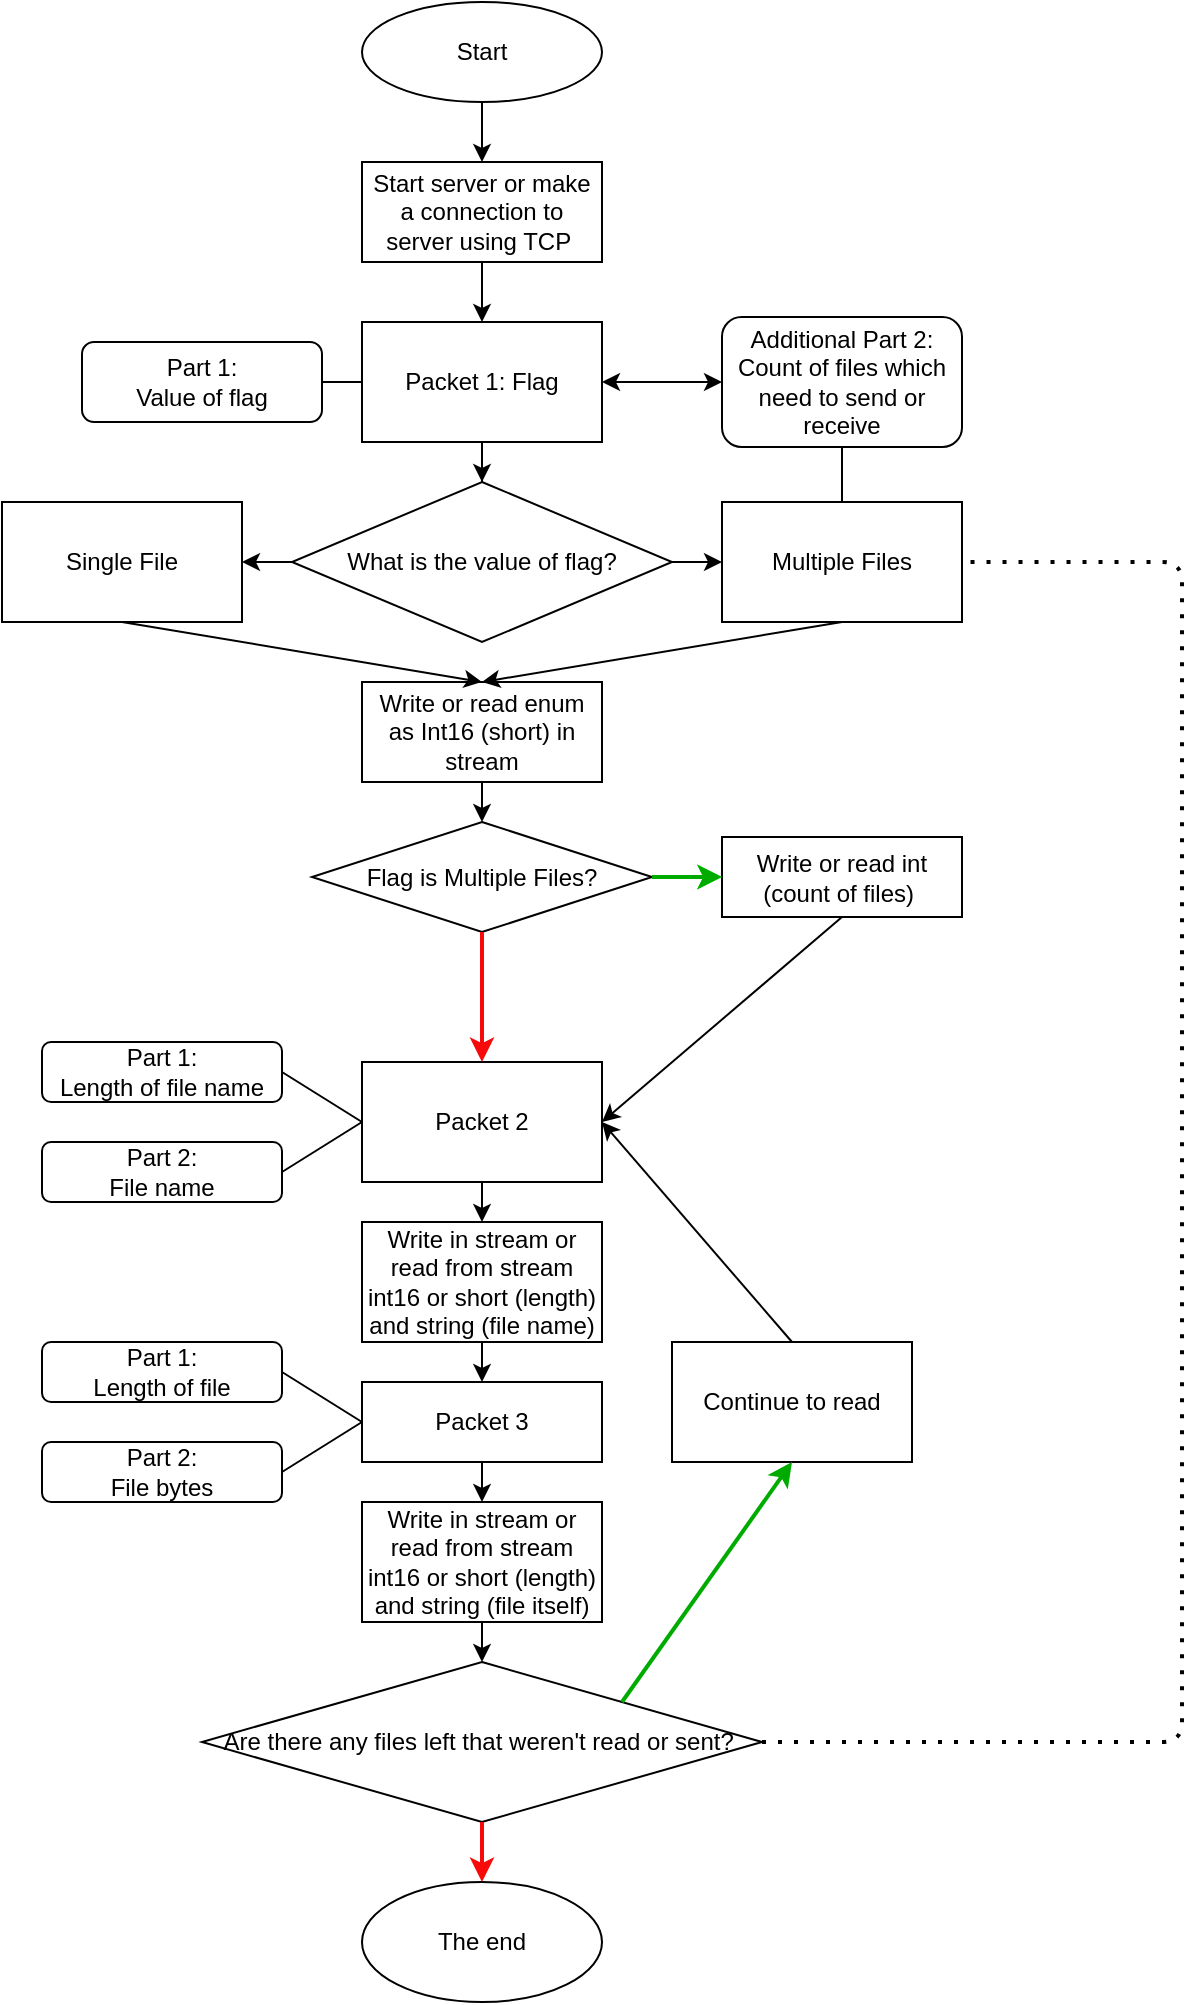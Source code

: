 <mxfile version="14.2.3" type="github"><diagram id="D9aLPQN2KOzKNYfNjTsP" name="Page-1"><mxGraphModel dx="1673" dy="829" grid="1" gridSize="10" guides="1" tooltips="1" connect="1" arrows="1" fold="1" page="1" pageScale="1" pageWidth="827" pageHeight="1169" math="0" shadow="0"><root><mxCell id="0"/><mxCell id="1" parent="0"/><mxCell id="UvzDQ6ZtJ3tF6trI1SN7-7" value="" style="edgeStyle=orthogonalEdgeStyle;rounded=0;orthogonalLoop=1;jettySize=auto;html=1;" edge="1" parent="1" source="UvzDQ6ZtJ3tF6trI1SN7-1" target="UvzDQ6ZtJ3tF6trI1SN7-6"><mxGeometry relative="1" as="geometry"/></mxCell><mxCell id="UvzDQ6ZtJ3tF6trI1SN7-1" value="Packet 1: Flag" style="rounded=0;whiteSpace=wrap;html=1;" vertex="1" parent="1"><mxGeometry x="310" y="180" width="120" height="60" as="geometry"/></mxCell><mxCell id="UvzDQ6ZtJ3tF6trI1SN7-9" value="" style="edgeStyle=orthogonalEdgeStyle;rounded=0;orthogonalLoop=1;jettySize=auto;html=1;entryX=0.5;entryY=0;entryDx=0;entryDy=0;" edge="1" parent="1" source="UvzDQ6ZtJ3tF6trI1SN7-5" target="UvzDQ6ZtJ3tF6trI1SN7-27"><mxGeometry relative="1" as="geometry"><mxPoint x="370" y="90" as="targetPoint"/></mxGeometry></mxCell><mxCell id="UvzDQ6ZtJ3tF6trI1SN7-5" value="Start" style="ellipse;whiteSpace=wrap;html=1;" vertex="1" parent="1"><mxGeometry x="310" y="20" width="120" height="50" as="geometry"/></mxCell><mxCell id="UvzDQ6ZtJ3tF6trI1SN7-12" value="" style="edgeStyle=orthogonalEdgeStyle;rounded=0;orthogonalLoop=1;jettySize=auto;html=1;" edge="1" parent="1" source="UvzDQ6ZtJ3tF6trI1SN7-6" target="UvzDQ6ZtJ3tF6trI1SN7-10"><mxGeometry relative="1" as="geometry"/></mxCell><mxCell id="UvzDQ6ZtJ3tF6trI1SN7-13" value="" style="edgeStyle=orthogonalEdgeStyle;rounded=0;orthogonalLoop=1;jettySize=auto;html=1;" edge="1" parent="1" source="UvzDQ6ZtJ3tF6trI1SN7-6" target="UvzDQ6ZtJ3tF6trI1SN7-11"><mxGeometry relative="1" as="geometry"/></mxCell><mxCell id="UvzDQ6ZtJ3tF6trI1SN7-6" value="What is the value of flag?" style="rhombus;whiteSpace=wrap;html=1;" vertex="1" parent="1"><mxGeometry x="275" y="260" width="190" height="80" as="geometry"/></mxCell><mxCell id="UvzDQ6ZtJ3tF6trI1SN7-10" value="Single File" style="rounded=0;whiteSpace=wrap;html=1;" vertex="1" parent="1"><mxGeometry x="130" y="270" width="120" height="60" as="geometry"/></mxCell><mxCell id="UvzDQ6ZtJ3tF6trI1SN7-11" value="Multiple Files" style="rounded=0;whiteSpace=wrap;html=1;" vertex="1" parent="1"><mxGeometry x="490" y="270" width="120" height="60" as="geometry"/></mxCell><mxCell id="UvzDQ6ZtJ3tF6trI1SN7-14" value="Write or read enum as Int16 (short) in stream" style="rounded=0;whiteSpace=wrap;html=1;" vertex="1" parent="1"><mxGeometry x="310" y="360" width="120" height="50" as="geometry"/></mxCell><mxCell id="UvzDQ6ZtJ3tF6trI1SN7-15" value="" style="endArrow=classic;html=1;exitX=0.5;exitY=1;exitDx=0;exitDy=0;entryX=0.5;entryY=0;entryDx=0;entryDy=0;" edge="1" parent="1" source="UvzDQ6ZtJ3tF6trI1SN7-10" target="UvzDQ6ZtJ3tF6trI1SN7-14"><mxGeometry width="50" height="50" relative="1" as="geometry"><mxPoint x="390" y="480" as="sourcePoint"/><mxPoint x="440" y="430" as="targetPoint"/></mxGeometry></mxCell><mxCell id="UvzDQ6ZtJ3tF6trI1SN7-18" value="Packet 2" style="rounded=0;whiteSpace=wrap;html=1;" vertex="1" parent="1"><mxGeometry x="310" y="550" width="120" height="60" as="geometry"/></mxCell><mxCell id="UvzDQ6ZtJ3tF6trI1SN7-19" value="Part 1: &lt;br&gt;Length of file name" style="rounded=1;whiteSpace=wrap;html=1;" vertex="1" parent="1"><mxGeometry x="150" y="540" width="120" height="30" as="geometry"/></mxCell><mxCell id="UvzDQ6ZtJ3tF6trI1SN7-20" value="Part 2: &lt;br&gt;File name" style="rounded=1;whiteSpace=wrap;html=1;" vertex="1" parent="1"><mxGeometry x="150" y="590" width="120" height="30" as="geometry"/></mxCell><mxCell id="UvzDQ6ZtJ3tF6trI1SN7-21" value="" style="endArrow=none;html=1;entryX=1;entryY=0.5;entryDx=0;entryDy=0;exitX=0;exitY=0.5;exitDx=0;exitDy=0;" edge="1" parent="1" source="UvzDQ6ZtJ3tF6trI1SN7-18" target="UvzDQ6ZtJ3tF6trI1SN7-19"><mxGeometry width="50" height="50" relative="1" as="geometry"><mxPoint x="390" y="580" as="sourcePoint"/><mxPoint x="440" y="530" as="targetPoint"/></mxGeometry></mxCell><mxCell id="UvzDQ6ZtJ3tF6trI1SN7-22" value="" style="endArrow=none;html=1;exitX=1;exitY=0.5;exitDx=0;exitDy=0;" edge="1" parent="1" source="UvzDQ6ZtJ3tF6trI1SN7-20"><mxGeometry width="50" height="50" relative="1" as="geometry"><mxPoint x="390" y="580" as="sourcePoint"/><mxPoint x="310" y="580" as="targetPoint"/></mxGeometry></mxCell><mxCell id="UvzDQ6ZtJ3tF6trI1SN7-24" value="Write in stream or read from stream int16 or short (length) and string (file name)" style="rounded=0;whiteSpace=wrap;html=1;" vertex="1" parent="1"><mxGeometry x="310" y="630" width="120" height="60" as="geometry"/></mxCell><mxCell id="UvzDQ6ZtJ3tF6trI1SN7-25" value="" style="endArrow=classic;html=1;exitX=0.5;exitY=1;exitDx=0;exitDy=0;entryX=0.5;entryY=0;entryDx=0;entryDy=0;" edge="1" parent="1" source="UvzDQ6ZtJ3tF6trI1SN7-18" target="UvzDQ6ZtJ3tF6trI1SN7-24"><mxGeometry width="50" height="50" relative="1" as="geometry"><mxPoint x="390" y="560" as="sourcePoint"/><mxPoint x="440" y="510" as="targetPoint"/></mxGeometry></mxCell><mxCell id="UvzDQ6ZtJ3tF6trI1SN7-27" value="Start server or make a connection to server using TCP&amp;nbsp;" style="rounded=0;whiteSpace=wrap;html=1;" vertex="1" parent="1"><mxGeometry x="310" y="100" width="120" height="50" as="geometry"/></mxCell><mxCell id="UvzDQ6ZtJ3tF6trI1SN7-28" value="" style="endArrow=classic;html=1;exitX=0.5;exitY=1;exitDx=0;exitDy=0;entryX=0.5;entryY=0;entryDx=0;entryDy=0;" edge="1" parent="1" source="UvzDQ6ZtJ3tF6trI1SN7-27" target="UvzDQ6ZtJ3tF6trI1SN7-1"><mxGeometry width="50" height="50" relative="1" as="geometry"><mxPoint x="390" y="380" as="sourcePoint"/><mxPoint x="440" y="330" as="targetPoint"/></mxGeometry></mxCell><mxCell id="UvzDQ6ZtJ3tF6trI1SN7-30" value="Packet 3" style="rounded=0;whiteSpace=wrap;html=1;" vertex="1" parent="1"><mxGeometry x="310" y="710" width="120" height="40" as="geometry"/></mxCell><mxCell id="UvzDQ6ZtJ3tF6trI1SN7-31" value="Part 1: &lt;br&gt;Length of file" style="rounded=1;whiteSpace=wrap;html=1;" vertex="1" parent="1"><mxGeometry x="150" y="690" width="120" height="30" as="geometry"/></mxCell><mxCell id="UvzDQ6ZtJ3tF6trI1SN7-32" value="Part 2: &lt;br&gt;File bytes" style="rounded=1;whiteSpace=wrap;html=1;" vertex="1" parent="1"><mxGeometry x="150" y="740" width="120" height="30" as="geometry"/></mxCell><mxCell id="UvzDQ6ZtJ3tF6trI1SN7-37" value="" style="endArrow=none;html=1;exitX=1;exitY=0.5;exitDx=0;exitDy=0;entryX=0;entryY=0.5;entryDx=0;entryDy=0;" edge="1" parent="1" source="UvzDQ6ZtJ3tF6trI1SN7-31" target="UvzDQ6ZtJ3tF6trI1SN7-30"><mxGeometry width="50" height="50" relative="1" as="geometry"><mxPoint x="390" y="680" as="sourcePoint"/><mxPoint x="440" y="630" as="targetPoint"/></mxGeometry></mxCell><mxCell id="UvzDQ6ZtJ3tF6trI1SN7-38" value="" style="endArrow=none;html=1;exitX=1;exitY=0.5;exitDx=0;exitDy=0;entryX=0;entryY=0.5;entryDx=0;entryDy=0;" edge="1" parent="1" source="UvzDQ6ZtJ3tF6trI1SN7-32" target="UvzDQ6ZtJ3tF6trI1SN7-30"><mxGeometry width="50" height="50" relative="1" as="geometry"><mxPoint x="390" y="680" as="sourcePoint"/><mxPoint x="440" y="630" as="targetPoint"/></mxGeometry></mxCell><mxCell id="UvzDQ6ZtJ3tF6trI1SN7-39" value="" style="endArrow=classic;html=1;exitX=0.5;exitY=1;exitDx=0;exitDy=0;entryX=0.5;entryY=0;entryDx=0;entryDy=0;" edge="1" parent="1" source="UvzDQ6ZtJ3tF6trI1SN7-24" target="UvzDQ6ZtJ3tF6trI1SN7-30"><mxGeometry width="50" height="50" relative="1" as="geometry"><mxPoint x="390" y="680" as="sourcePoint"/><mxPoint x="440" y="630" as="targetPoint"/></mxGeometry></mxCell><mxCell id="UvzDQ6ZtJ3tF6trI1SN7-42" value="Part 1:&lt;br&gt;Value of flag" style="rounded=1;whiteSpace=wrap;html=1;" vertex="1" parent="1"><mxGeometry x="170" y="190" width="120" height="40" as="geometry"/></mxCell><mxCell id="UvzDQ6ZtJ3tF6trI1SN7-43" value="" style="endArrow=none;html=1;exitX=1;exitY=0.5;exitDx=0;exitDy=0;entryX=0;entryY=0.5;entryDx=0;entryDy=0;" edge="1" parent="1" source="UvzDQ6ZtJ3tF6trI1SN7-42" target="UvzDQ6ZtJ3tF6trI1SN7-1"><mxGeometry width="50" height="50" relative="1" as="geometry"><mxPoint x="390" y="430" as="sourcePoint"/><mxPoint x="440" y="380" as="targetPoint"/></mxGeometry></mxCell><mxCell id="UvzDQ6ZtJ3tF6trI1SN7-44" value="Additional Part 2:&lt;br&gt;Count of files which need to send or receive" style="rounded=1;whiteSpace=wrap;html=1;" vertex="1" parent="1"><mxGeometry x="490" y="177.5" width="120" height="65" as="geometry"/></mxCell><mxCell id="UvzDQ6ZtJ3tF6trI1SN7-45" value="" style="endArrow=none;html=1;entryX=0.5;entryY=1;entryDx=0;entryDy=0;exitX=0.5;exitY=0;exitDx=0;exitDy=0;" edge="1" parent="1" source="UvzDQ6ZtJ3tF6trI1SN7-11" target="UvzDQ6ZtJ3tF6trI1SN7-44"><mxGeometry width="50" height="50" relative="1" as="geometry"><mxPoint x="390" y="410" as="sourcePoint"/><mxPoint x="440" y="360" as="targetPoint"/></mxGeometry></mxCell><mxCell id="UvzDQ6ZtJ3tF6trI1SN7-46" value="" style="endArrow=classic;startArrow=classic;html=1;entryX=0;entryY=0.5;entryDx=0;entryDy=0;exitX=1;exitY=0.5;exitDx=0;exitDy=0;" edge="1" parent="1" source="UvzDQ6ZtJ3tF6trI1SN7-1" target="UvzDQ6ZtJ3tF6trI1SN7-44"><mxGeometry width="50" height="50" relative="1" as="geometry"><mxPoint x="390" y="410" as="sourcePoint"/><mxPoint x="440" y="360" as="targetPoint"/></mxGeometry></mxCell><mxCell id="UvzDQ6ZtJ3tF6trI1SN7-47" value="&lt;span&gt;Write or read int (count of files)&amp;nbsp;&lt;/span&gt;" style="rounded=0;whiteSpace=wrap;html=1;" vertex="1" parent="1"><mxGeometry x="490" y="437.5" width="120" height="40" as="geometry"/></mxCell><mxCell id="UvzDQ6ZtJ3tF6trI1SN7-50" value="" style="endArrow=classic;html=1;exitX=0.5;exitY=1;exitDx=0;exitDy=0;entryX=0.5;entryY=0;entryDx=0;entryDy=0;" edge="1" parent="1" source="UvzDQ6ZtJ3tF6trI1SN7-11" target="UvzDQ6ZtJ3tF6trI1SN7-14"><mxGeometry width="50" height="50" relative="1" as="geometry"><mxPoint x="390" y="410" as="sourcePoint"/><mxPoint x="440" y="360" as="targetPoint"/></mxGeometry></mxCell><mxCell id="UvzDQ6ZtJ3tF6trI1SN7-53" value="" style="endArrow=classic;html=1;exitX=0.5;exitY=1;exitDx=0;exitDy=0;entryX=1;entryY=0.5;entryDx=0;entryDy=0;" edge="1" parent="1" source="UvzDQ6ZtJ3tF6trI1SN7-47" target="UvzDQ6ZtJ3tF6trI1SN7-18"><mxGeometry width="50" height="50" relative="1" as="geometry"><mxPoint x="550" y="570" as="sourcePoint"/><mxPoint x="600" y="520" as="targetPoint"/></mxGeometry></mxCell><mxCell id="UvzDQ6ZtJ3tF6trI1SN7-57" value="" style="edgeStyle=orthogonalEdgeStyle;rounded=0;sketch=0;orthogonalLoop=1;jettySize=auto;html=1;shadow=0;labelBackgroundColor=#FFFFFF;sourcePerimeterSpacing=0;strokeColor=#00FF00;strokeWidth=2;fontColor=#FFFFFF;" edge="1" parent="1" source="UvzDQ6ZtJ3tF6trI1SN7-54" target="UvzDQ6ZtJ3tF6trI1SN7-47"><mxGeometry relative="1" as="geometry"/></mxCell><mxCell id="UvzDQ6ZtJ3tF6trI1SN7-54" value="Flag is Multiple Files?" style="rhombus;whiteSpace=wrap;html=1;" vertex="1" parent="1"><mxGeometry x="285" y="430" width="170" height="55" as="geometry"/></mxCell><mxCell id="UvzDQ6ZtJ3tF6trI1SN7-55" value="" style="endArrow=classic;html=1;exitX=0.5;exitY=1;exitDx=0;exitDy=0;entryX=0.5;entryY=0;entryDx=0;entryDy=0;" edge="1" parent="1" source="UvzDQ6ZtJ3tF6trI1SN7-14" target="UvzDQ6ZtJ3tF6trI1SN7-54"><mxGeometry width="50" height="50" relative="1" as="geometry"><mxPoint x="390" y="610" as="sourcePoint"/><mxPoint x="440" y="560" as="targetPoint"/></mxGeometry></mxCell><mxCell id="UvzDQ6ZtJ3tF6trI1SN7-56" value="" style="endArrow=classic;html=1;exitX=1;exitY=0.5;exitDx=0;exitDy=0;entryX=0;entryY=0.5;entryDx=0;entryDy=0;labelBackgroundColor=#FFFFFF;fontColor=#FFFFFF;shadow=0;strokeWidth=2;sketch=0;labelBorderColor=none;sourcePerimeterSpacing=0;jumpStyle=sharp;curved=1;strokeColor=#00AB00;" edge="1" parent="1" source="UvzDQ6ZtJ3tF6trI1SN7-54" target="UvzDQ6ZtJ3tF6trI1SN7-47"><mxGeometry width="50" height="50" relative="1" as="geometry"><mxPoint x="390" y="610" as="sourcePoint"/><mxPoint x="440" y="560" as="targetPoint"/></mxGeometry></mxCell><mxCell id="UvzDQ6ZtJ3tF6trI1SN7-58" value="" style="endArrow=classic;html=1;exitX=0.5;exitY=1;exitDx=0;exitDy=0;entryX=0.5;entryY=0;entryDx=0;entryDy=0;labelBackgroundColor=#FFFFFF;fontColor=#FFFFFF;shadow=0;strokeWidth=2;sketch=0;labelBorderColor=none;sourcePerimeterSpacing=0;jumpStyle=sharp;curved=1;strokeColor=#F70A0A;" edge="1" parent="1" source="UvzDQ6ZtJ3tF6trI1SN7-54" target="UvzDQ6ZtJ3tF6trI1SN7-18"><mxGeometry width="50" height="50" relative="1" as="geometry"><mxPoint x="465" y="467.5" as="sourcePoint"/><mxPoint x="500" y="467.5" as="targetPoint"/></mxGeometry></mxCell><mxCell id="UvzDQ6ZtJ3tF6trI1SN7-59" value="Write in stream or read from stream int16 or short (length) and string (file itself)" style="rounded=0;whiteSpace=wrap;html=1;" vertex="1" parent="1"><mxGeometry x="310" y="770" width="120" height="60" as="geometry"/></mxCell><mxCell id="UvzDQ6ZtJ3tF6trI1SN7-60" value="" style="endArrow=classic;html=1;shadow=0;labelBackgroundColor=#FFFFFF;strokeWidth=1;fontColor=#FFFFFF;exitX=0.5;exitY=1;exitDx=0;exitDy=0;entryX=0.5;entryY=0;entryDx=0;entryDy=0;" edge="1" parent="1" source="UvzDQ6ZtJ3tF6trI1SN7-30" target="UvzDQ6ZtJ3tF6trI1SN7-59"><mxGeometry width="50" height="50" relative="1" as="geometry"><mxPoint x="530" y="710" as="sourcePoint"/><mxPoint x="470" y="640" as="targetPoint"/></mxGeometry></mxCell><mxCell id="UvzDQ6ZtJ3tF6trI1SN7-61" value="&lt;font color=&quot;#000000&quot;&gt;Are there any files left that weren't read or sent?&amp;nbsp;&lt;/font&gt;" style="rhombus;whiteSpace=wrap;fontColor=#FFFFFF;html=1;" vertex="1" parent="1"><mxGeometry x="230" y="850" width="280" height="80" as="geometry"/></mxCell><mxCell id="UvzDQ6ZtJ3tF6trI1SN7-62" value="" style="endArrow=none;dashed=1;html=1;dashPattern=1 3;strokeWidth=2;shadow=0;labelBackgroundColor=#FFFFFF;fontColor=#FFFFFF;entryX=1;entryY=0.5;entryDx=0;entryDy=0;exitX=1;exitY=0.5;exitDx=0;exitDy=0;" edge="1" parent="1" source="UvzDQ6ZtJ3tF6trI1SN7-61" target="UvzDQ6ZtJ3tF6trI1SN7-11"><mxGeometry width="50" height="50" relative="1" as="geometry"><mxPoint x="620" y="850" as="sourcePoint"/><mxPoint x="640" y="220" as="targetPoint"/><Array as="points"><mxPoint x="720" y="890"/><mxPoint x="720" y="300"/></Array></mxGeometry></mxCell><mxCell id="UvzDQ6ZtJ3tF6trI1SN7-64" value="" style="endArrow=classic;html=1;shadow=0;labelBackgroundColor=#FFFFFF;strokeColor=#000000;strokeWidth=1;fontColor=#FFFFFF;exitX=0.5;exitY=1;exitDx=0;exitDy=0;entryX=0.5;entryY=0;entryDx=0;entryDy=0;" edge="1" parent="1" source="UvzDQ6ZtJ3tF6trI1SN7-59" target="UvzDQ6ZtJ3tF6trI1SN7-61"><mxGeometry width="50" height="50" relative="1" as="geometry"><mxPoint x="690" y="740" as="sourcePoint"/><mxPoint x="740" y="690" as="targetPoint"/></mxGeometry></mxCell><mxCell id="UvzDQ6ZtJ3tF6trI1SN7-65" value="&lt;font color=&quot;#000000&quot;&gt;Continue to read&lt;/font&gt;" style="rounded=0;whiteSpace=wrap;html=1;fontColor=#FFFFFF;" vertex="1" parent="1"><mxGeometry x="465" y="690" width="120" height="60" as="geometry"/></mxCell><mxCell id="UvzDQ6ZtJ3tF6trI1SN7-66" value="" style="endArrow=classic;html=1;exitX=1;exitY=0;exitDx=0;exitDy=0;entryX=0.5;entryY=1;entryDx=0;entryDy=0;labelBackgroundColor=#FFFFFF;fontColor=#FFFFFF;shadow=0;strokeWidth=2;sketch=0;labelBorderColor=none;sourcePerimeterSpacing=0;jumpStyle=sharp;curved=1;strokeColor=#00AB00;" edge="1" parent="1" source="UvzDQ6ZtJ3tF6trI1SN7-61" target="UvzDQ6ZtJ3tF6trI1SN7-65"><mxGeometry width="50" height="50" relative="1" as="geometry"><mxPoint x="465" y="467.5" as="sourcePoint"/><mxPoint x="500" y="467.5" as="targetPoint"/></mxGeometry></mxCell><mxCell id="UvzDQ6ZtJ3tF6trI1SN7-67" value="" style="endArrow=classic;html=1;shadow=0;labelBackgroundColor=#FFFFFF;strokeColor=#000000;strokeWidth=1;fontColor=#FFFFFF;entryX=1;entryY=0.5;entryDx=0;entryDy=0;exitX=0.5;exitY=0;exitDx=0;exitDy=0;" edge="1" parent="1" source="UvzDQ6ZtJ3tF6trI1SN7-65" target="UvzDQ6ZtJ3tF6trI1SN7-18"><mxGeometry width="50" height="50" relative="1" as="geometry"><mxPoint x="690" y="740" as="sourcePoint"/><mxPoint x="740" y="690" as="targetPoint"/></mxGeometry></mxCell><mxCell id="UvzDQ6ZtJ3tF6trI1SN7-68" value="&lt;font color=&quot;#000000&quot;&gt;The end&lt;/font&gt;" style="ellipse;whiteSpace=wrap;html=1;fontColor=#FFFFFF;" vertex="1" parent="1"><mxGeometry x="310" y="960" width="120" height="60" as="geometry"/></mxCell><mxCell id="UvzDQ6ZtJ3tF6trI1SN7-69" value="" style="endArrow=classic;html=1;exitX=0.5;exitY=1;exitDx=0;exitDy=0;entryX=0.5;entryY=0;entryDx=0;entryDy=0;labelBackgroundColor=#FFFFFF;fontColor=#FFFFFF;shadow=0;strokeWidth=2;sketch=0;labelBorderColor=none;sourcePerimeterSpacing=0;jumpStyle=sharp;curved=1;strokeColor=#F70A0A;" edge="1" parent="1" source="UvzDQ6ZtJ3tF6trI1SN7-61" target="UvzDQ6ZtJ3tF6trI1SN7-68"><mxGeometry width="50" height="50" relative="1" as="geometry"><mxPoint x="380" y="495" as="sourcePoint"/><mxPoint x="380" y="560" as="targetPoint"/></mxGeometry></mxCell></root></mxGraphModel></diagram></mxfile>